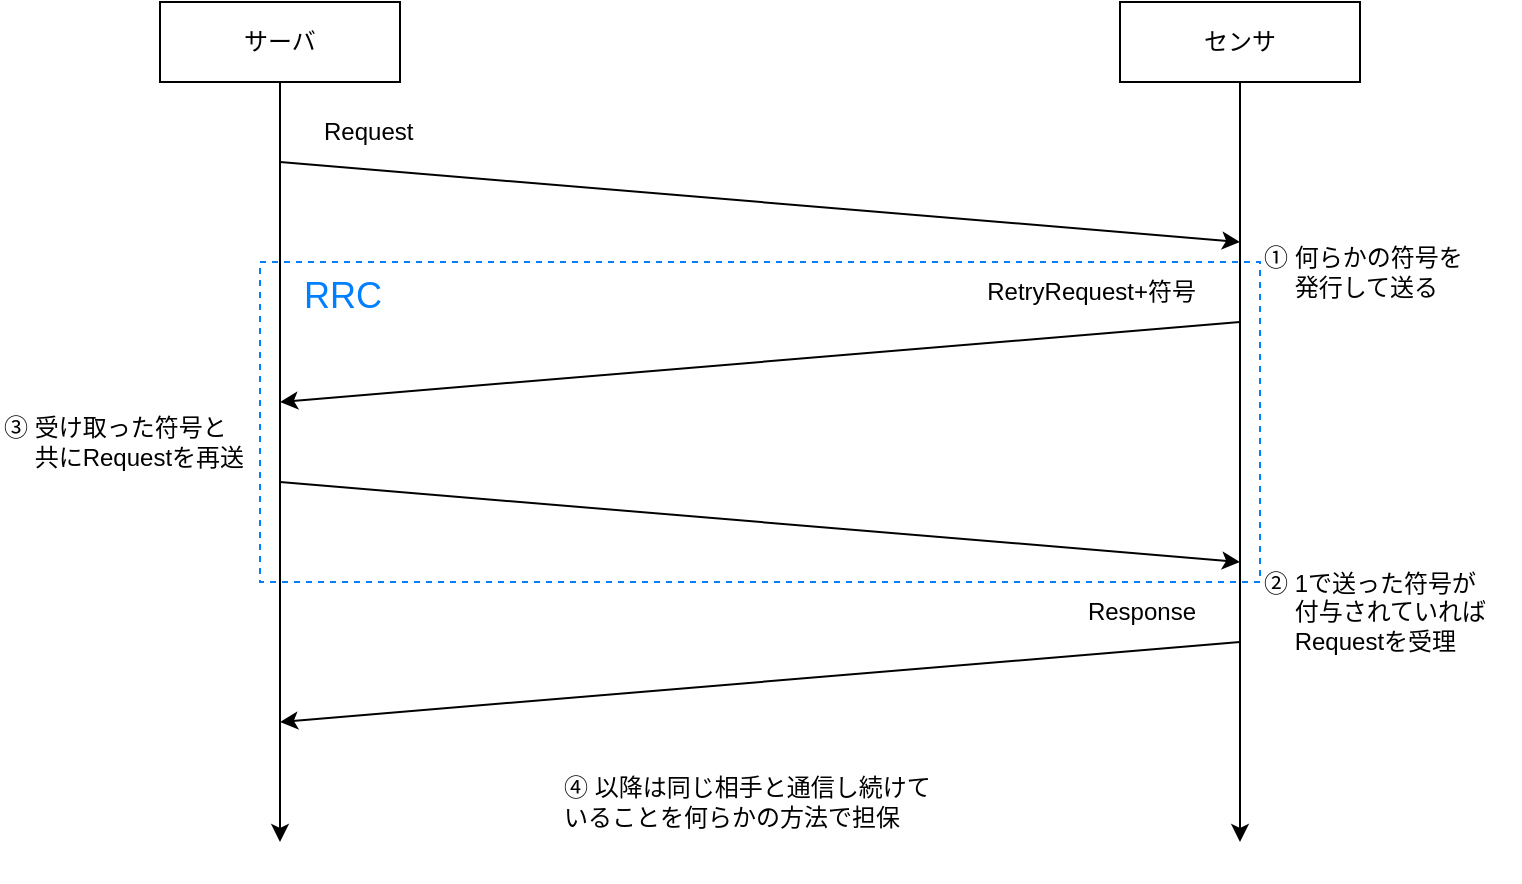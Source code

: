 <mxfile version="16.5.2" type="github">
  <diagram id="KfdXvxcvI5cZtabfhip-" name="Page-1">
    <mxGraphModel dx="1425" dy="779" grid="1" gridSize="10" guides="1" tooltips="1" connect="1" arrows="1" fold="1" page="1" pageScale="1" pageWidth="850" pageHeight="1100" math="0" shadow="0">
      <root>
        <mxCell id="0" />
        <mxCell id="1" parent="0" />
        <mxCell id="RYE8tncCzNAv9k0Rwi5K-1" style="edgeStyle=none;html=1;" edge="1" parent="1" source="RYE8tncCzNAv9k0Rwi5K-2">
          <mxGeometry relative="1" as="geometry">
            <mxPoint x="260" y="500" as="targetPoint" />
          </mxGeometry>
        </mxCell>
        <mxCell id="RYE8tncCzNAv9k0Rwi5K-2" value="&lt;font style=&quot;font-size: 12px&quot;&gt;サーバ&lt;/font&gt;" style="rounded=0;whiteSpace=wrap;html=1;" vertex="1" parent="1">
          <mxGeometry x="200" y="80" width="120" height="40" as="geometry" />
        </mxCell>
        <mxCell id="RYE8tncCzNAv9k0Rwi5K-3" style="edgeStyle=none;html=1;" edge="1" parent="1" source="RYE8tncCzNAv9k0Rwi5K-4">
          <mxGeometry relative="1" as="geometry">
            <mxPoint x="740" y="500" as="targetPoint" />
          </mxGeometry>
        </mxCell>
        <mxCell id="RYE8tncCzNAv9k0Rwi5K-4" value="&lt;font style=&quot;font-size: 12px&quot;&gt;センサ&lt;/font&gt;" style="rounded=0;whiteSpace=wrap;html=1;" vertex="1" parent="1">
          <mxGeometry x="680" y="80" width="120" height="40" as="geometry" />
        </mxCell>
        <mxCell id="RYE8tncCzNAv9k0Rwi5K-5" value="" style="endArrow=classic;html=1;fontSize=12;" edge="1" parent="1">
          <mxGeometry width="50" height="50" relative="1" as="geometry">
            <mxPoint x="260" y="160" as="sourcePoint" />
            <mxPoint x="740" y="200" as="targetPoint" />
          </mxGeometry>
        </mxCell>
        <mxCell id="RYE8tncCzNAv9k0Rwi5K-6" value="Request" style="text;html=1;strokeColor=none;fillColor=none;align=left;verticalAlign=middle;whiteSpace=wrap;rounded=0;fontSize=12;" vertex="1" parent="1">
          <mxGeometry x="280" y="130" width="60" height="30" as="geometry" />
        </mxCell>
        <mxCell id="RYE8tncCzNAv9k0Rwi5K-7" value="" style="endArrow=classic;html=1;fontSize=12;" edge="1" parent="1">
          <mxGeometry width="50" height="50" relative="1" as="geometry">
            <mxPoint x="260" y="320" as="sourcePoint" />
            <mxPoint x="740" y="360" as="targetPoint" />
          </mxGeometry>
        </mxCell>
        <mxCell id="RYE8tncCzNAv9k0Rwi5K-8" value="" style="endArrow=classic;html=1;fontSize=12;" edge="1" parent="1">
          <mxGeometry width="50" height="50" relative="1" as="geometry">
            <mxPoint x="740" y="240" as="sourcePoint" />
            <mxPoint x="260" y="280" as="targetPoint" />
          </mxGeometry>
        </mxCell>
        <mxCell id="RYE8tncCzNAv9k0Rwi5K-9" value="① 何らかの符号を&lt;br&gt;　 発行して送る" style="text;html=1;strokeColor=none;fillColor=none;align=left;verticalAlign=middle;whiteSpace=wrap;rounded=0;fontSize=12;" vertex="1" parent="1">
          <mxGeometry x="750" y="200" width="120" height="30" as="geometry" />
        </mxCell>
        <mxCell id="RYE8tncCzNAv9k0Rwi5K-10" value="" style="endArrow=classic;html=1;fontSize=12;" edge="1" parent="1">
          <mxGeometry width="50" height="50" relative="1" as="geometry">
            <mxPoint x="740" y="400" as="sourcePoint" />
            <mxPoint x="260" y="440" as="targetPoint" />
          </mxGeometry>
        </mxCell>
        <mxCell id="RYE8tncCzNAv9k0Rwi5K-11" value="② 1で送った符号が&lt;br&gt;　 付与されていれば&lt;br&gt;　 Requestを受理" style="text;html=1;strokeColor=none;fillColor=none;align=left;verticalAlign=middle;whiteSpace=wrap;rounded=0;fontSize=12;" vertex="1" parent="1">
          <mxGeometry x="750" y="360" width="130" height="50" as="geometry" />
        </mxCell>
        <mxCell id="RYE8tncCzNAv9k0Rwi5K-12" value="③ 受け取った符号と&lt;br&gt;　 共にRequestを再送" style="text;html=1;strokeColor=none;fillColor=none;align=left;verticalAlign=middle;whiteSpace=wrap;rounded=0;fontSize=12;" vertex="1" parent="1">
          <mxGeometry x="120" y="280" width="130" height="40" as="geometry" />
        </mxCell>
        <mxCell id="RYE8tncCzNAv9k0Rwi5K-14" value="&lt;div&gt;&lt;div&gt;④ 以降は同じ相手と通信し続けて&lt;br&gt;いることを何らかの方法で担保&lt;/div&gt;&lt;/div&gt;" style="text;html=1;strokeColor=none;fillColor=none;align=left;verticalAlign=middle;whiteSpace=wrap;rounded=0;fontSize=12;" vertex="1" parent="1">
          <mxGeometry x="400" y="440" width="220" height="80" as="geometry" />
        </mxCell>
        <mxCell id="RYE8tncCzNAv9k0Rwi5K-18" value="RetryRequest+符号" style="text;html=1;strokeColor=none;fillColor=none;align=right;verticalAlign=middle;whiteSpace=wrap;rounded=0;fontSize=12;" vertex="1" parent="1">
          <mxGeometry x="590" y="210" width="130" height="30" as="geometry" />
        </mxCell>
        <mxCell id="RYE8tncCzNAv9k0Rwi5K-20" value="Response" style="text;html=1;strokeColor=none;fillColor=none;align=right;verticalAlign=middle;whiteSpace=wrap;rounded=0;fontSize=12;" vertex="1" parent="1">
          <mxGeometry x="590" y="370" width="130" height="30" as="geometry" />
        </mxCell>
        <mxCell id="RYE8tncCzNAv9k0Rwi5K-21" value="" style="rounded=0;whiteSpace=wrap;html=1;fillColor=none;dashed=1;strokeColor=#007FFF;" vertex="1" parent="1">
          <mxGeometry x="250" y="210" width="500" height="160" as="geometry" />
        </mxCell>
        <mxCell id="RYE8tncCzNAv9k0Rwi5K-22" value="&lt;font color=&quot;#007fff&quot; style=&quot;font-size: 18px;&quot;&gt;RRC&lt;/font&gt;" style="text;html=1;strokeColor=none;fillColor=none;align=left;verticalAlign=top;whiteSpace=wrap;rounded=0;fontSize=18;" vertex="1" parent="1">
          <mxGeometry x="270" y="210" width="60" height="30" as="geometry" />
        </mxCell>
      </root>
    </mxGraphModel>
  </diagram>
</mxfile>
